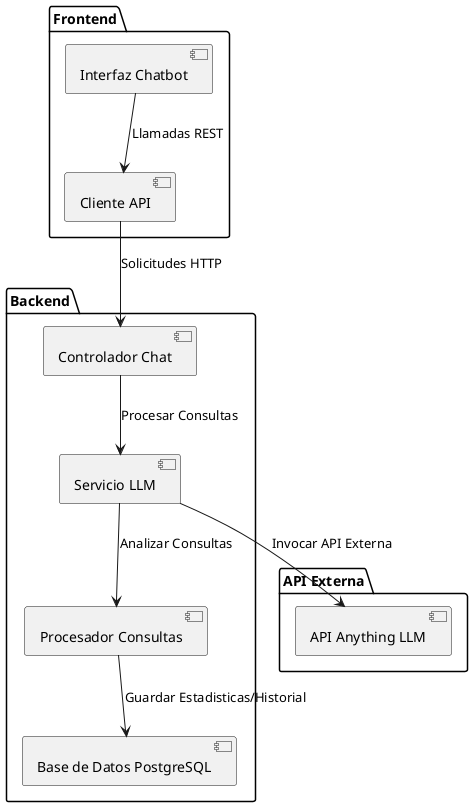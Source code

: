 @startuml Diagrama-Componentes
package "Frontend" {
    [Interfaz Chatbot]
    [Cliente API]
}

package "Backend" {
    [Controlador Chat]
    [Servicio LLM]
    [Procesador Consultas]
    [Base de Datos PostgreSQL]
}

package "API Externa" {
    [API Anything LLM]
}

[Interfaz Chatbot] --> [Cliente API] : "Llamadas REST"
[Cliente API] --> [Controlador Chat] : "Solicitudes HTTP"
[Controlador Chat] --> [Servicio LLM] : "Procesar Consultas"
[Servicio LLM] --> [Procesador Consultas] : "Analizar Consultas"
[Procesador Consultas] --> [Base de Datos PostgreSQL] : "Guardar Estadisticas/Historial"
[Servicio LLM] --> [API Anything LLM] : "Invocar API Externa"
@enduml
